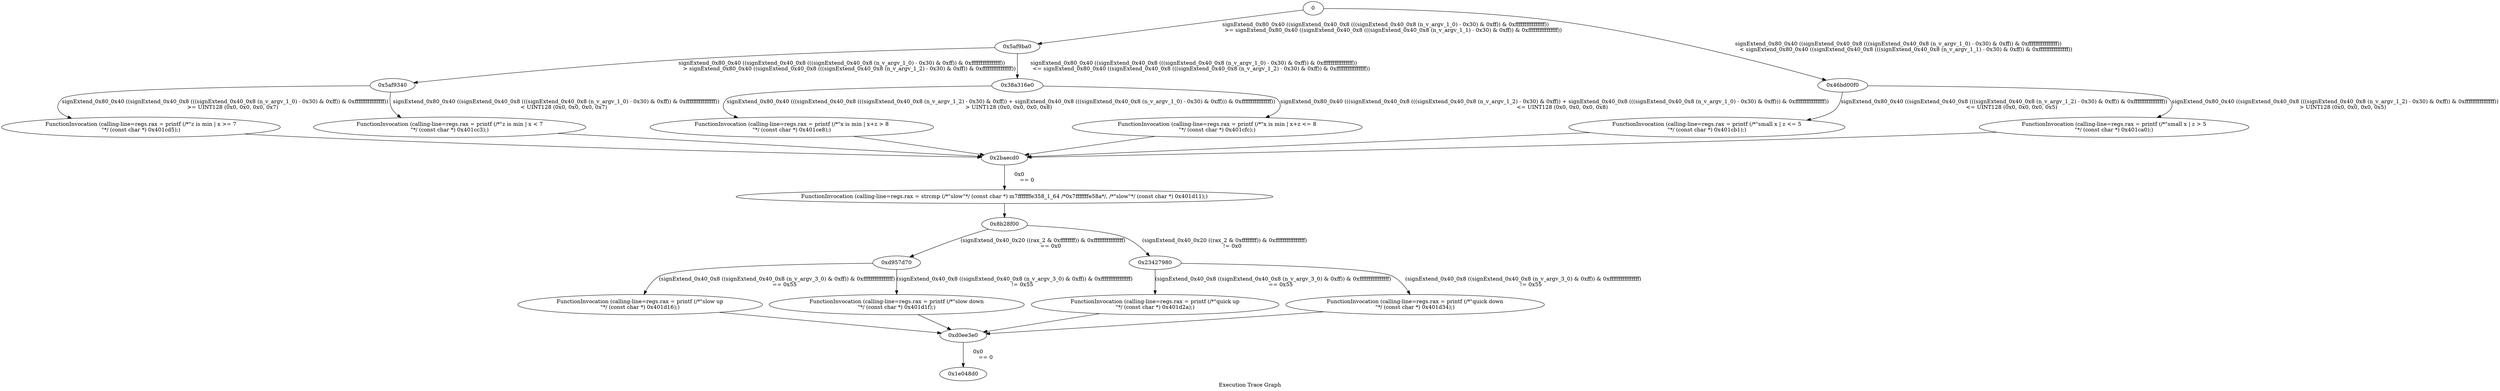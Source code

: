 digraph "Execution Trace Graph" {
	label="Execution Trace Graph";

	Node0 [label = "0"];
	Node0x1e048d0 [label = "0x1e048d0"];
	Node0x2baecd0 [label = "0x2baecd0"];
	Node0x5af9340 [label = "0x5af9340"];
	Node0x5af9ba0 [label = "0x5af9ba0"];
	Node0x5c99780 [label = "FunctionInvocation (calling-line=regs.rax = printf (/*\"slow up\n\"*/ (const char *) 0x401d16);)"];
	Node0x8b28f00 [label = "0x8b28f00"];
	Node0xd0ee3e0 [label = "0xd0ee3e0"];
	Node0xd957d70 [label = "0xd957d70"];
	Node0x12e8b540 [label = "FunctionInvocation (calling-line=regs.rax = printf (/*\"x is min | x+z > 8\n\"*/ (const char *) 0x401ce8);)"];
	Node0x14aa01c0 [label = "FunctionInvocation (calling-line=regs.rax = printf (/*\"x is min | x+z <= 8\n\"*/ (const char *) 0x401cfc);)"];
	Node0x2093ab40 [label = "FunctionInvocation (calling-line=regs.rax = printf (/*\"slow down\n\"*/ (const char *) 0x401d1f);)"];
	Node0x23427980 [label = "0x23427980"];
	Node0x26dc07a0 [label = "FunctionInvocation (calling-line=regs.rax = printf (/*\"z is min | x >= 7\n\"*/ (const char *) 0x401cd5);)"];
	Node0x2f976e70 [label = "FunctionInvocation (calling-line=regs.rax = printf (/*\"quick up\n\"*/ (const char *) 0x401d2a);)"];
	Node0x35d3e660 [label = "FunctionInvocation (calling-line=regs.rax = strcmp (/*\"slow\"*/ (const char *) m7fffffffe358_1_64 /*0x7fffffffe58a*/, /*\"slow\"*/ (const char *) 0x401d11);)"];
	Node0x38a316e0 [label = "0x38a316e0"];
	Node0x3d327510 [label = "FunctionInvocation (calling-line=regs.rax = printf (/*\"quick down\n\"*/ (const char *) 0x401d34);)"];
	Node0x41668ba0 [label = "FunctionInvocation (calling-line=regs.rax = printf (/*\"z is min | x < 7\n\"*/ (const char *) 0x401cc3);)"];
	Node0x46bd00f0 [label = "0x46bd00f0"];
	Node0x7239e6d0 [label = "FunctionInvocation (calling-line=regs.rax = printf (/*\"small x | z <= 5\n\"*/ (const char *) 0x401cb1);)"];
	Node0x7e4fa980 [label = "FunctionInvocation (calling-line=regs.rax = printf (/*\"small x | z > 5\n\"*/ (const char *) 0x401ca0);)"];
	Node0 -> Node0x5af9ba0 [label = "signExtend_0x80_0x40 ((signExtend_0x40_0x8 (((signExtend_0x40_0x8 (n_v_argv_1_0) - 0x30) & 0xff)) & 0xffffffffffffffff))
	 >= signExtend_0x80_0x40 ((signExtend_0x40_0x8 (((signExtend_0x40_0x8 (n_v_argv_1_1) - 0x30) & 0xff)) & 0xffffffffffffffff))"];
	Node0 -> Node0x46bd00f0 [label = "signExtend_0x80_0x40 ((signExtend_0x40_0x8 (((signExtend_0x40_0x8 (n_v_argv_1_0) - 0x30) & 0xff)) & 0xffffffffffffffff))
	 < signExtend_0x80_0x40 ((signExtend_0x40_0x8 (((signExtend_0x40_0x8 (n_v_argv_1_1) - 0x30) & 0xff)) & 0xffffffffffffffff))"];
	Node0x5af9ba0 -> Node0x5af9340 [label = "signExtend_0x80_0x40 ((signExtend_0x40_0x8 (((signExtend_0x40_0x8 (n_v_argv_1_0) - 0x30) & 0xff)) & 0xffffffffffffffff))
	 > signExtend_0x80_0x40 ((signExtend_0x40_0x8 (((signExtend_0x40_0x8 (n_v_argv_1_2) - 0x30) & 0xff)) & 0xffffffffffffffff))"];
	Node0x5af9ba0 -> Node0x38a316e0 [label = "signExtend_0x80_0x40 ((signExtend_0x40_0x8 (((signExtend_0x40_0x8 (n_v_argv_1_0) - 0x30) & 0xff)) & 0xffffffffffffffff))
	 <= signExtend_0x80_0x40 ((signExtend_0x40_0x8 (((signExtend_0x40_0x8 (n_v_argv_1_2) - 0x30) & 0xff)) & 0xffffffffffffffff))"];
	Node0x46bd00f0 -> Node0x7239e6d0 [label = "signExtend_0x80_0x40 ((signExtend_0x40_0x8 (((signExtend_0x40_0x8 (n_v_argv_1_2) - 0x30) & 0xff)) & 0xffffffffffffffff))
	 <= UINT128 (0x0, 0x0, 0x0, 0x5)"];
	Node0x7239e6d0 -> Node0x2baecd0 [label = ""];
	Node0x46bd00f0 -> Node0x7e4fa980 [label = "signExtend_0x80_0x40 ((signExtend_0x40_0x8 (((signExtend_0x40_0x8 (n_v_argv_1_2) - 0x30) & 0xff)) & 0xffffffffffffffff))
	 > UINT128 (0x0, 0x0, 0x0, 0x5)"];
	Node0x7e4fa980 -> Node0x2baecd0 [label = ""];
	Node0x5af9340 -> Node0x26dc07a0 [label = "signExtend_0x80_0x40 ((signExtend_0x40_0x8 (((signExtend_0x40_0x8 (n_v_argv_1_0) - 0x30) & 0xff)) & 0xffffffffffffffff))
	 >= UINT128 (0x0, 0x0, 0x0, 0x7)"];
	Node0x26dc07a0 -> Node0x2baecd0 [label = ""];
	Node0x5af9340 -> Node0x41668ba0 [label = "signExtend_0x80_0x40 ((signExtend_0x40_0x8 (((signExtend_0x40_0x8 (n_v_argv_1_0) - 0x30) & 0xff)) & 0xffffffffffffffff))
	 < UINT128 (0x0, 0x0, 0x0, 0x7)"];
	Node0x41668ba0 -> Node0x2baecd0 [label = ""];
	Node0x38a316e0 -> Node0x12e8b540 [label = "signExtend_0x80_0x40 (((signExtend_0x40_0x8 (((signExtend_0x40_0x8 (n_v_argv_1_2) - 0x30) & 0xff)) + signExtend_0x40_0x8 (((signExtend_0x40_0x8 (n_v_argv_1_0) - 0x30) & 0xff))) & 0xffffffffffffffff))
	 > UINT128 (0x0, 0x0, 0x0, 0x8)"];
	Node0x12e8b540 -> Node0x2baecd0 [label = ""];
	Node0x38a316e0 -> Node0x14aa01c0 [label = "signExtend_0x80_0x40 (((signExtend_0x40_0x8 (((signExtend_0x40_0x8 (n_v_argv_1_2) - 0x30) & 0xff)) + signExtend_0x40_0x8 (((signExtend_0x40_0x8 (n_v_argv_1_0) - 0x30) & 0xff))) & 0xffffffffffffffff))
	 <= UINT128 (0x0, 0x0, 0x0, 0x8)"];
	Node0x14aa01c0 -> Node0x2baecd0 [label = ""];
	Node0x2baecd0 -> Node0x35d3e660 [label = "0x0
	 == 0"];
	Node0x35d3e660 -> Node0x8b28f00 [label = ""];
	Node0x8b28f00 -> Node0xd957d70 [label = "(signExtend_0x40_0x20 ((rax_2 & 0xffffffff)) & 0xffffffffffffffff)
	 == 0x0"];
	Node0x8b28f00 -> Node0x23427980 [label = "(signExtend_0x40_0x20 ((rax_2 & 0xffffffff)) & 0xffffffffffffffff)
	 != 0x0"];
	Node0xd957d70 -> Node0x5c99780 [label = "(signExtend_0x40_0x8 ((signExtend_0x40_0x8 (n_v_argv_3_0) & 0xff)) & 0xffffffffffffffff)
	 == 0x55"];
	Node0x5c99780 -> Node0xd0ee3e0 [label = ""];
	Node0xd957d70 -> Node0x2093ab40 [label = "(signExtend_0x40_0x8 ((signExtend_0x40_0x8 (n_v_argv_3_0) & 0xff)) & 0xffffffffffffffff)
	 != 0x55"];
	Node0x2093ab40 -> Node0xd0ee3e0 [label = ""];
	Node0x23427980 -> Node0x2f976e70 [label = "(signExtend_0x40_0x8 ((signExtend_0x40_0x8 (n_v_argv_3_0) & 0xff)) & 0xffffffffffffffff)
	 == 0x55"];
	Node0x2f976e70 -> Node0xd0ee3e0 [label = ""];
	Node0x23427980 -> Node0x3d327510 [label = "(signExtend_0x40_0x8 ((signExtend_0x40_0x8 (n_v_argv_3_0) & 0xff)) & 0xffffffffffffffff)
	 != 0x55"];
	Node0x3d327510 -> Node0xd0ee3e0 [label = ""];
	Node0xd0ee3e0 -> Node0x1e048d0 [label = "0x0
	 == 0"];
}
